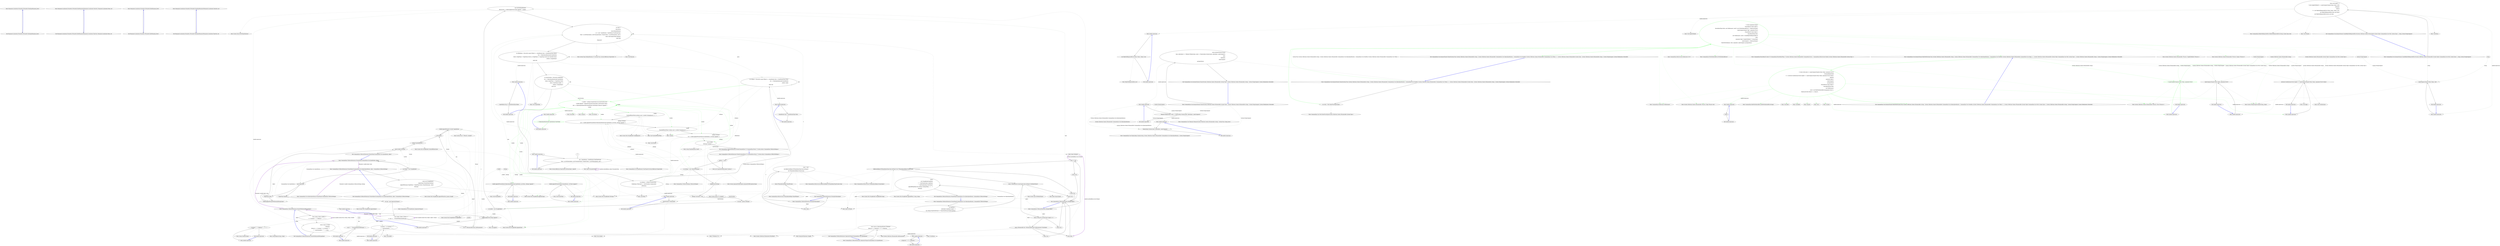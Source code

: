 digraph  {
m0_4 [cluster="Humanizer.Localisation.Formatters.IFormatter.TimeSpanHumanize_Zero()", file="ReflectionExtensions.cs", label="Entry Humanizer.Localisation.Formatters.IFormatter.TimeSpanHumanize_Zero()", span="12-12"];
m0_5 [cluster="Humanizer.Localisation.Formatters.IFormatter.TimeSpanHumanize_Zero()", file="ReflectionExtensions.cs", label="Exit Humanizer.Localisation.Formatters.IFormatter.TimeSpanHumanize_Zero()", span="12-12"];
m0_2 [cluster="Humanizer.Localisation.Formatters.IFormatter.DateHumanize(Humanizer.Localisation.TimeUnit, Humanizer.Localisation.Tense, int)", file="ReflectionExtensions.cs", label="Entry Humanizer.Localisation.Formatters.IFormatter.DateHumanize(Humanizer.Localisation.TimeUnit, Humanizer.Localisation.Tense, int)", span="10-10"];
m0_3 [cluster="Humanizer.Localisation.Formatters.IFormatter.DateHumanize(Humanizer.Localisation.TimeUnit, Humanizer.Localisation.Tense, int)", file="ReflectionExtensions.cs", label="Exit Humanizer.Localisation.Formatters.IFormatter.DateHumanize(Humanizer.Localisation.TimeUnit, Humanizer.Localisation.Tense, int)", span="10-10"];
m0_0 [cluster="Humanizer.Localisation.Formatters.IFormatter.DateHumanize_Now()", file="ReflectionExtensions.cs", label="Entry Humanizer.Localisation.Formatters.IFormatter.DateHumanize_Now()", span="9-9"];
m0_1 [cluster="Humanizer.Localisation.Formatters.IFormatter.DateHumanize_Now()", file="ReflectionExtensions.cs", label="Exit Humanizer.Localisation.Formatters.IFormatter.DateHumanize_Now()", span="9-9"];
m0_6 [cluster="Humanizer.Localisation.Formatters.IFormatter.TimeSpanHumanize(Humanizer.Localisation.TimeUnit, int)", file="ReflectionExtensions.cs", label="Entry Humanizer.Localisation.Formatters.IFormatter.TimeSpanHumanize(Humanizer.Localisation.TimeUnit, int)", span="13-13"];
m0_7 [cluster="Humanizer.Localisation.Formatters.IFormatter.TimeSpanHumanize(Humanizer.Localisation.TimeUnit, int)", file="ReflectionExtensions.cs", label="Exit Humanizer.Localisation.Formatters.IFormatter.TimeSpanHumanize(Humanizer.Localisation.TimeUnit, int)", span="13-13"];
m2_33 [cluster="System.Type.GetVerbSpecification()", file="UnParserExtensions.cs", label="Entry System.Type.GetVerbSpecification()", span="27-27"];
m2_41 [cluster="System.Text.StringBuilder.Append(char)", file="UnParserExtensions.cs", label="Entry System.Text.StringBuilder.Append(char)", span="0-0"];
m2_118 [cluster="Unk.doubQt", file="UnParserExtensions.cs", label="Entry Unk.doubQt", span=""];
m2_143 [cluster="CommandLine.Infrastructure.FSharpOptionHelper.IsSome(object)", file="UnParserExtensions.cs", label="Entry CommandLine.Infrastructure.FSharpOptionHelper.IsSome(object)", span="52-52"];
m2_120 [cluster="CommandLine.UnParserExtensions.SeperatorOrSpace(CommandLine.Core.Specification)", file="UnParserExtensions.cs", label="Entry CommandLine.UnParserExtensions.SeperatorOrSpace(CommandLine.Core.Specification)", span="165-165"];
m2_121 [cluster="CommandLine.UnParserExtensions.SeperatorOrSpace(CommandLine.Core.Specification)", file="UnParserExtensions.cs", label="return (spec as OptionSpecification).ToMaybe()\r\n                .Return(o => o.Separator != '\0' ? o.Separator : ' ', ' ');", span="167-168"];
m2_122 [cluster="CommandLine.UnParserExtensions.SeperatorOrSpace(CommandLine.Core.Specification)", file="UnParserExtensions.cs", label="Exit CommandLine.UnParserExtensions.SeperatorOrSpace(CommandLine.Core.Specification)", span="165-165"];
m2_82 [cluster="CommandLine.UnParserExtensions.FormatValue(CommandLine.Core.Specification, object)", file="UnParserExtensions.cs", label="Entry CommandLine.UnParserExtensions.FormatValue(CommandLine.Core.Specification, object)", span="133-133"];
m2_92 [cluster="CommandLine.UnParserExtensions.FormatValue(CommandLine.Core.Specification, object)", file="UnParserExtensions.cs", label="builder.Append(format(e.Current)).Append(sep)", span="147-147"];
m2_83 [cluster="CommandLine.UnParserExtensions.FormatValue(CommandLine.Core.Specification, object)", file="UnParserExtensions.cs", label="var builder = new StringBuilder()", span="135-135"];
m2_88 [cluster="CommandLine.UnParserExtensions.FormatValue(CommandLine.Core.Specification, object)", file="UnParserExtensions.cs", label="var sep = spec.SeperatorOrSpace()", span="142-142"];
m2_90 [cluster="CommandLine.UnParserExtensions.FormatValue(CommandLine.Core.Specification, object)", file="UnParserExtensions.cs", label="var e = ((IEnumerable)value).GetEnumerator()", span="145-145"];
m2_89 [cluster="CommandLine.UnParserExtensions.FormatValue(CommandLine.Core.Specification, object)", file="UnParserExtensions.cs", label="Func<object, object> format = v\r\n                        => sep == ' ' ? FormatWithQuotesIfString(v) : v", span="143-144"];
m2_91 [cluster="CommandLine.UnParserExtensions.FormatValue(CommandLine.Core.Specification, object)", file="UnParserExtensions.cs", label="e.MoveNext()", span="146-146"];
m2_94 [cluster="CommandLine.UnParserExtensions.FormatValue(CommandLine.Core.Specification, object)", file="UnParserExtensions.cs", label="return builder.ToString();", span="151-151"];
m2_84 [cluster="CommandLine.UnParserExtensions.FormatValue(CommandLine.Core.Specification, object)", file="UnParserExtensions.cs", label="spec.TargetType", span="136-136"];
m2_86 [cluster="CommandLine.UnParserExtensions.FormatValue(CommandLine.Core.Specification, object)", file="UnParserExtensions.cs", label="builder.Append(FormatWithQuotesIfString(value))", span="139-139"];
m2_93 [cluster="CommandLine.UnParserExtensions.FormatValue(CommandLine.Core.Specification, object)", file="UnParserExtensions.cs", label="builder.TrimEndIfMatch(' ')", span="148-148"];
m2_87 [cluster="CommandLine.UnParserExtensions.FormatValue(CommandLine.Core.Specification, object)", file="UnParserExtensions.cs", label="TargetType.Sequence", span="141-141"];
m2_85 [cluster="CommandLine.UnParserExtensions.FormatValue(CommandLine.Core.Specification, object)", file="UnParserExtensions.cs", label="TargetType.Scalar", span="138-138"];
m2_95 [cluster="CommandLine.UnParserExtensions.FormatValue(CommandLine.Core.Specification, object)", file="UnParserExtensions.cs", label="Exit CommandLine.UnParserExtensions.FormatValue(CommandLine.Core.Specification, object)", span="133-133"];
m2_30 [cluster="System.Action<T>.Invoke(T)", file="UnParserExtensions.cs", label="Entry System.Action<T>.Invoke(T)", span="0-0"];
m2_99 [cluster="System.Collections.IEnumerable.GetEnumerator()", file="UnParserExtensions.cs", label="Entry System.Collections.IEnumerable.GetEnumerator()", span="0-0"];
m2_40 [cluster="Unk.Any", file="UnParserExtensions.cs", label="Entry Unk.Any", span=""];
m2_36 [cluster="object.IsEmpty()", file="UnParserExtensions.cs", label="Entry object.IsEmpty()", span="203-203"];
m2_101 [cluster="System.Func<T, TResult>.Invoke(T)", file="UnParserExtensions.cs", label="Entry System.Func<T, TResult>.Invoke(T)", span="0-0"];
m2_131 [cluster="CommandLine.UnParserExtensions.FormatName(CommandLine.Core.OptionSpecification, CommandLine.UnParserSettings)", file="UnParserExtensions.cs", label="Entry CommandLine.UnParserExtensions.FormatName(CommandLine.Core.OptionSpecification, CommandLine.UnParserSettings)", span="179-179"];
m2_133 [cluster="CommandLine.UnParserExtensions.FormatName(CommandLine.Core.OptionSpecification, CommandLine.UnParserSettings)", file="UnParserExtensions.cs", label="return\r\n                new StringBuilder(longName\r\n                    ? ''--''.JoinTo(optionSpec.LongName)\r\n                    : ''-''.JoinTo(optionSpec.ShortName))\r\n                        .AppendIf(longName && settings.UseEqualToken, ''='', '' '')\r\n                    .ToString();", span="184-189"];
m2_132 [cluster="CommandLine.UnParserExtensions.FormatName(CommandLine.Core.OptionSpecification, CommandLine.UnParserSettings)", file="UnParserExtensions.cs", label="var longName =\r\n                optionSpec.LongName.Length > 0\r\n                && settings.NameStyleFormat == NameStyleFormat.PreferLongName", span="181-183"];
m2_134 [cluster="CommandLine.UnParserExtensions.FormatName(CommandLine.Core.OptionSpecification, CommandLine.UnParserSettings)", file="UnParserExtensions.cs", label="Exit CommandLine.UnParserExtensions.FormatName(CommandLine.Core.OptionSpecification, CommandLine.UnParserSettings)", span="179-179"];
m2_38 [cluster="Unk.Where", file="UnParserExtensions.cs", label="Entry Unk.Where", span=""];
m2_136 [cluster="System.Text.StringBuilder.AppendIf(bool, string, string)", file="UnParserExtensions.cs", label="Entry System.Text.StringBuilder.AppendIf(bool, string, string)", span="42-42"];
m2_47 [cluster="Unk.TrimEndIfMatchWhen", file="UnParserExtensions.cs", label="Entry Unk.TrimEndIfMatchWhen", span=""];
m2_114 [cluster="string.Replace(string, string)", file="UnParserExtensions.cs", label="Entry string.Replace(string, string)", span="0-0"];
m2_35 [cluster="System.Type.GetSpecifications<T>(System.Func<System.Reflection.PropertyInfo, T>)", file="UnParserExtensions.cs", label="Entry System.Type.GetSpecifications<T>(System.Func<System.Reflection.PropertyInfo, T>)", span="16-16"];
m2_67 [cluster="Unk.Contains", file="UnParserExtensions.cs", label="Entry Unk.Contains", span=""];
m2_109 [cluster="T.ToMaybe<T>()", file="UnParserExtensions.cs", label="Entry T.ToMaybe<T>()", span="249-249"];
m2_113 [cluster="string.Contains(string)", file="UnParserExtensions.cs", label="Entry string.Contains(string)", span="0-0"];
m2_31 [cluster="object.GetType()", file="UnParserExtensions.cs", label="Entry object.GetType()", span="0-0"];
m2_110 [cluster="lambda expression", file="UnParserExtensions.cs", label="Entry lambda expression", span="156-157"];
m2_71 [cluster="lambda expression", file="UnParserExtensions.cs", label="Entry lambda expression", span="118-118"];
m2_75 [cluster="lambda expression", file="UnParserExtensions.cs", label="builder.Append(FormatOption((OptionSpecification)opt.Specification, opt.Value, settings)).Append(' ')", span="123-123"];
m2_79 [cluster="lambda expression", file="UnParserExtensions.cs", label="builder.Append(FormatValue(val.Specification, val.Value)).Append(' ')", span="127-127"];
m2_72 [cluster="lambda expression", color=green, community=0, file="UnParserExtensions.cs", label="1: ((OptionSpecification)info.Specification).ShortName", span="118-118"];
m2_73 [cluster="lambda expression", file="UnParserExtensions.cs", label="Exit lambda expression", span="118-118"];
m2_52 [cluster="lambda expression", file="UnParserExtensions.cs", label="builder.Append(verb.Name).Append(' ')", span="83-83"];
m2_68 [cluster="lambda expression", file="UnParserExtensions.cs", label="Entry lambda expression", span="111-111"];
m2_65 [cluster="lambda expression", file="UnParserExtensions.cs", label="!shortSwitches.Contains(info)", span="108-108"];
m2_74 [cluster="lambda expression", file="UnParserExtensions.cs", label="Entry lambda expression", span="123-123"];
m2_76 [cluster="lambda expression", file="UnParserExtensions.cs", label="Exit lambda expression", span="123-123"];
m2_78 [cluster="lambda expression", file="UnParserExtensions.cs", label="Entry lambda expression", span="127-127"];
m2_80 [cluster="lambda expression", file="UnParserExtensions.cs", label="Exit lambda expression", span="127-127"];
m2_64 [cluster="lambda expression", file="UnParserExtensions.cs", label="Entry lambda expression", span="108-108"];
m2_51 [cluster="lambda expression", file="UnParserExtensions.cs", label="Entry lambda expression", span="83-83"];
m2_53 [cluster="lambda expression", file="UnParserExtensions.cs", label="Exit lambda expression", span="83-83"];
m2_55 [cluster="lambda expression", file="UnParserExtensions.cs", label="Entry lambda expression", span="88-89"];
m2_70 [cluster="lambda expression", file="UnParserExtensions.cs", label="Exit lambda expression", span="111-111"];
m2_69 [cluster="lambda expression", file="UnParserExtensions.cs", label="i.Specification.Tag == SpecificationType.Value", span="111-111"];
m2_61 [cluster="lambda expression", file="UnParserExtensions.cs", label="Entry lambda expression", span="94-94"];
m2_66 [cluster="lambda expression", file="UnParserExtensions.cs", label="Exit lambda expression", span="108-108"];
m2_56 [cluster="lambda expression", file="UnParserExtensions.cs", label="new { Specification = Specification.FromProperty(pi),\r\n                            Value = pi.GetValue(options, null).NormalizeValue(), PropertyValue = pi.GetValue(options, null) }", span="88-89"];
m2_57 [cluster="lambda expression", file="UnParserExtensions.cs", label="Exit lambda expression", span="88-89"];
m2_63 [cluster="lambda expression", file="UnParserExtensions.cs", label="Exit lambda expression", span="94-94"];
m2_62 [cluster="lambda expression", file="UnParserExtensions.cs", label="i.Specification.Tag == SpecificationType.Option", span="94-94"];
m2_116 [cluster="lambda expression", file="UnParserExtensions.cs", label="v.Contains(' ') || v.Contains(''\'''')\r\n                    ? ''\''''.JoinTo(doubQt(v), ''\'''') : v", span="161-162"];
m2_104 [cluster="lambda expression", file="UnParserExtensions.cs", label="sep == ' ' ? FormatWithQuotesIfString(v) : v", span="144-144"];
m2_115 [cluster="lambda expression", file="UnParserExtensions.cs", label="Entry lambda expression", span="161-162"];
m2_123 [cluster="lambda expression", file="UnParserExtensions.cs", label="Entry lambda expression", span="168-168"];
m2_117 [cluster="lambda expression", file="UnParserExtensions.cs", label="Exit lambda expression", span="161-162"];
m2_103 [cluster="lambda expression", file="UnParserExtensions.cs", label="Entry lambda expression", span="143-144"];
m2_105 [cluster="lambda expression", file="UnParserExtensions.cs", label="Exit lambda expression", span="143-144"];
m2_111 [cluster="lambda expression", file="UnParserExtensions.cs", label="v.Contains(''\'''') ? v.Replace(''\'''', ''\\\'''') : v", span="157-157"];
m2_125 [cluster="lambda expression", file="UnParserExtensions.cs", label="Exit lambda expression", span="168-168"];
m2_124 [cluster="lambda expression", file="UnParserExtensions.cs", label="o.Separator != '\0' ? o.Separator : ' '", span="168-168"];
m2_112 [cluster="lambda expression", file="UnParserExtensions.cs", label="Exit lambda expression", span="156-157"];
m2_130 [cluster="System.Text.StringBuilder.AppendWhen(bool, params string[])", file="UnParserExtensions.cs", label="Entry System.Text.StringBuilder.AppendWhen(bool, params string[])", span="9-9"];
m2_50 [cluster="string.TrimEnd(params char[])", file="UnParserExtensions.cs", label="Entry string.TrimEnd(params char[])", span="0-0"];
m2_102 [cluster="System.Text.StringBuilder.TrimEndIfMatch(char)", file="UnParserExtensions.cs", label="Entry System.Text.StringBuilder.TrimEndIfMatch(char)", span="87-87"];
m2_142 [cluster="CommandLine.Infrastructure.ReflectionHelper.IsFSharpOptionType(System.Type)", file="UnParserExtensions.cs", label="Entry CommandLine.Infrastructure.ReflectionHelper.IsFSharpOptionType(System.Type)", span="35-35"];
m2_46 [cluster="System.Text.StringBuilder.TrailingSpaces()", file="UnParserExtensions.cs", label="Entry System.Text.StringBuilder.TrailingSpaces()", span="100-100"];
m2_54 [cluster="Unk.Append", file="UnParserExtensions.cs", label="Entry Unk.Append", span=""];
m2_42 [cluster="Unk.Select", file="UnParserExtensions.cs", label="Entry Unk.Select", span=""];
m2_158 [cluster="System.Type.GetDefaultValue()", file="UnParserExtensions.cs", label="Entry System.Type.GetDefaultValue()", span="119-119"];
m2_81 [cluster="Unk.FormatValue", file="UnParserExtensions.cs", label="Entry Unk.FormatValue", span=""];
m2_77 [cluster="Unk.FormatOption", file="UnParserExtensions.cs", label="Entry Unk.FormatOption", span=""];
m2_37 [cluster="Unk.Memorize", file="UnParserExtensions.cs", label="Entry Unk.Memorize", span=""];
m2_39 [cluster="Unk.UniqueName", file="UnParserExtensions.cs", label="Entry Unk.UniqueName", span=""];
m2_144 [cluster="CommandLine.Infrastructure.FSharpOptionHelper.ValueOf(object)", file="UnParserExtensions.cs", label="Entry CommandLine.Infrastructure.FSharpOptionHelper.ValueOf(object)", span="39-39"];
m2_119 [cluster="string.JoinTo(params string[])", file="UnParserExtensions.cs", label="Entry string.JoinTo(params string[])", span="45-45"];
m2_60 [cluster="object.NormalizeValue()", file="UnParserExtensions.cs", label="Entry object.NormalizeValue()", span="192-192"];
m2_34 [cluster="Unk.Return", file="UnParserExtensions.cs", label="Entry Unk.Return", span=""];
m2_58 [cluster="CommandLine.Core.Specification.FromProperty(System.Reflection.PropertyInfo)", file="UnParserExtensions.cs", label="Entry CommandLine.Core.Specification.FromProperty(System.Reflection.PropertyInfo)", span="105-105"];
m2_49 [cluster="System.Text.StringBuilder.ToString()", file="UnParserExtensions.cs", label="Entry System.Text.StringBuilder.ToString()", span="0-0"];
m2_129 [cluster="CommandLine.Core.OptionSpecification.FormatName(CommandLine.UnParserSettings)", file="UnParserExtensions.cs", label="Entry CommandLine.Core.OptionSpecification.FormatName(CommandLine.UnParserSettings)", span="179-179"];
m2_45 [cluster="System.Text.StringBuilder.Append(string)", file="UnParserExtensions.cs", label="Entry System.Text.StringBuilder.Append(string)", span="0-0"];
m2_98 [cluster="CommandLine.Core.Specification.SeperatorOrSpace()", file="UnParserExtensions.cs", label="Entry CommandLine.Core.Specification.SeperatorOrSpace()", span="165-165"];
m2_96 [cluster="CommandLine.UnParserExtensions.FormatWithQuotesIfString(object)", file="UnParserExtensions.cs", label="Entry CommandLine.UnParserExtensions.FormatWithQuotesIfString(object)", span="154-154"];
m2_107 [cluster="CommandLine.UnParserExtensions.FormatWithQuotesIfString(object)", file="UnParserExtensions.cs", label="return (value as string)\r\n                .ToMaybe()\r\n                .Return(v => v.Contains(' ') || v.Contains(''\'''')\r\n                    ? ''\''''.JoinTo(doubQt(v), ''\'''') : v, value);", span="159-162"];
m2_106 [cluster="CommandLine.UnParserExtensions.FormatWithQuotesIfString(object)", file="UnParserExtensions.cs", label="Func<string, string> doubQt = v\r\n                => v.Contains(''\'''') ? v.Replace(''\'''', ''\\\'''') : v", span="156-157"];
m2_108 [cluster="CommandLine.UnParserExtensions.FormatWithQuotesIfString(object)", file="UnParserExtensions.cs", label="Exit CommandLine.UnParserExtensions.FormatWithQuotesIfString(object)", span="154-154"];
m2_48 [cluster="Unk.ForEach", file="UnParserExtensions.cs", label="Entry Unk.ForEach", span=""];
m2_97 [cluster="System.Text.StringBuilder.Append(object)", file="UnParserExtensions.cs", label="Entry System.Text.StringBuilder.Append(object)", span="0-0"];
m2_44 [cluster="Unk.Join", file="UnParserExtensions.cs", label="Entry Unk.Join", span=""];
m2_135 [cluster="System.Text.StringBuilder.StringBuilder(string)", file="UnParserExtensions.cs", label="Entry System.Text.StringBuilder.StringBuilder(string)", span="0-0"];
m2_32 [cluster="System.Text.StringBuilder.StringBuilder()", file="UnParserExtensions.cs", label="Entry System.Text.StringBuilder.StringBuilder()", span="0-0"];
m2_29 [cluster="CommandLine.UnParserSettings.UnParserSettings()", file="UnParserExtensions.cs", label="Entry CommandLine.UnParserSettings.UnParserSettings()", span="18-18"];
m2_159 [cluster="object.Equals(object)", file="UnParserExtensions.cs", label="Entry object.Equals(object)", span="0-0"];
m2_100 [cluster="System.Collections.IEnumerator.MoveNext()", file="UnParserExtensions.cs", label="Entry System.Collections.IEnumerator.MoveNext()", span="0-0"];
m2_7 [cluster="CommandLine.UnParserExtensions.FormatCommandLine<T>(CommandLine.Parser, T, System.Action<CommandLine.UnParserSettings>)", file="UnParserExtensions.cs", label="Entry CommandLine.UnParserExtensions.FormatCommandLine<T>(CommandLine.Parser, T, System.Action<CommandLine.UnParserSettings>)", span="71-71"];
m2_21 [cluster="CommandLine.UnParserExtensions.FormatCommandLine<T>(CommandLine.Parser, T, System.Action<CommandLine.UnParserSettings>)", color=green, community=0, file="UnParserExtensions.cs", label="0: builder = settings.GroupSwitches && shortSwitches.Any()\r\n                ? builder.Append('-').Append(string.Join(string.Empty, shortSwitches.Select(\r\n                    info => ((OptionSpecification)info.Specification).ShortName).ToArray())).Append(' ')\r\n                : builder", span="116-119"];
m2_10 [cluster="CommandLine.UnParserExtensions.FormatCommandLine<T>(CommandLine.Parser, T, System.Action<CommandLine.UnParserSettings>)", file="UnParserExtensions.cs", label="var settings = new UnParserSettings()", span="75-75"];
m2_14 [cluster="CommandLine.UnParserExtensions.FormatCommandLine<T>(CommandLine.Parser, T, System.Action<CommandLine.UnParserSettings>)", file="UnParserExtensions.cs", label="var builder = new StringBuilder()", span="80-80"];
m2_20 [cluster="CommandLine.UnParserExtensions.FormatCommandLine<T>(CommandLine.Parser, T, System.Action<CommandLine.UnParserSettings>)", file="UnParserExtensions.cs", label="var valSpecs = from info in specs.Where(i => i.Specification.Tag == SpecificationType.Value)\r\n                let v = (ValueSpecification)info.Specification\r\n                orderby v.Index\r\n                select info", span="111-114"];
m2_18 [cluster="CommandLine.UnParserExtensions.FormatCommandLine<T>(CommandLine.Parser, T, System.Action<CommandLine.UnParserSettings>)", file="UnParserExtensions.cs", label="var shortSwitches = from info in allOptSpecs\r\n                let o = (OptionSpecification)info.Specification\r\n                where o.TargetType == TargetType.Switch\r\n                where o.ShortName.Length > 0\r\n                orderby o.UniqueName()\r\n                select info", span="100-105"];
m2_22 [cluster="CommandLine.UnParserExtensions.FormatCommandLine<T>(CommandLine.Parser, T, System.Action<CommandLine.UnParserSettings>)", file="UnParserExtensions.cs", label="builder\r\n                .TrimEndIfMatchWhen(!optSpecs.Any() || builder.TrailingSpaces() > 1, ' ')", span="120-121"];
m2_23 [cluster="CommandLine.UnParserExtensions.FormatCommandLine<T>(CommandLine.Parser, T, System.Action<CommandLine.UnParserSettings>)", file="UnParserExtensions.cs", label="optSpecs.ForEach(\r\n                opt => builder.Append(FormatOption((OptionSpecification)opt.Specification, opt.Value, settings)).Append(' '))", span="122-123"];
m2_24 [cluster="CommandLine.UnParserExtensions.FormatCommandLine<T>(CommandLine.Parser, T, System.Action<CommandLine.UnParserSettings>)", file="UnParserExtensions.cs", label="builder\r\n                .TrimEndIfMatchWhen(!valSpecs.Any() || builder.TrailingSpaces() > 1, ' ')", span="124-125"];
m2_25 [cluster="CommandLine.UnParserExtensions.FormatCommandLine<T>(CommandLine.Parser, T, System.Action<CommandLine.UnParserSettings>)", file="UnParserExtensions.cs", label="valSpecs.ForEach(\r\n                val => builder.Append(FormatValue(val.Specification, val.Value)).Append(' '))", span="126-127"];
m2_26 [cluster="CommandLine.UnParserExtensions.FormatCommandLine<T>(CommandLine.Parser, T, System.Action<CommandLine.UnParserSettings>)", file="UnParserExtensions.cs", label="return builder\r\n                .ToString().TrimEnd(' ');", span="129-130"];
m2_8 [cluster="CommandLine.UnParserExtensions.FormatCommandLine<T>(CommandLine.Parser, T, System.Action<CommandLine.UnParserSettings>)", file="UnParserExtensions.cs", label="options == null", span="73-73"];
m2_11 [cluster="CommandLine.UnParserExtensions.FormatCommandLine<T>(CommandLine.Parser, T, System.Action<CommandLine.UnParserSettings>)", file="UnParserExtensions.cs", label="configuration(settings)", span="76-76"];
m2_12 [cluster="CommandLine.UnParserExtensions.FormatCommandLine<T>(CommandLine.Parser, T, System.Action<CommandLine.UnParserSettings>)", file="UnParserExtensions.cs", label="settings.Consumed = true", span="77-77"];
m2_19 [cluster="CommandLine.UnParserExtensions.FormatCommandLine<T>(CommandLine.Parser, T, System.Action<CommandLine.UnParserSettings>)", file="UnParserExtensions.cs", label="var optSpecs = settings.GroupSwitches\r\n                ? allOptSpecs.Where(info => !shortSwitches.Contains(info))\r\n                : allOptSpecs", span="107-109"];
m2_13 [cluster="CommandLine.UnParserExtensions.FormatCommandLine<T>(CommandLine.Parser, T, System.Action<CommandLine.UnParserSettings>)", file="UnParserExtensions.cs", label="var type = options.GetType()", span="79-79"];
m2_15 [cluster="CommandLine.UnParserExtensions.FormatCommandLine<T>(CommandLine.Parser, T, System.Action<CommandLine.UnParserSettings>)", file="UnParserExtensions.cs", label="type.GetVerbSpecification()\r\n                .Return(verb => builder.Append(verb.Name).Append(' '), builder)", span="82-83"];
m2_16 [cluster="CommandLine.UnParserExtensions.FormatCommandLine<T>(CommandLine.Parser, T, System.Action<CommandLine.UnParserSettings>)", file="UnParserExtensions.cs", label="var specs =\r\n                (from info in\r\n                    type.GetSpecifications(\r\n                        pi => new { Specification = Specification.FromProperty(pi),\r\n                            Value = pi.GetValue(options, null).NormalizeValue(), PropertyValue = pi.GetValue(options, null) })\r\n                where !info.PropertyValue.IsEmpty()\r\n                select info)\r\n                    .Memorize()", span="85-92"];
m2_17 [cluster="CommandLine.UnParserExtensions.FormatCommandLine<T>(CommandLine.Parser, T, System.Action<CommandLine.UnParserSettings>)", file="UnParserExtensions.cs", label="var allOptSpecs = from info in specs.Where(i => i.Specification.Tag == SpecificationType.Option)\r\n                let o = (OptionSpecification)info.Specification\r\n                where o.TargetType != TargetType.Switch || (o.TargetType == TargetType.Switch && ((bool)info.Value))\r\n                orderby o.UniqueName()\r\n                select info", span="94-98"];
m2_9 [cluster="CommandLine.UnParserExtensions.FormatCommandLine<T>(CommandLine.Parser, T, System.Action<CommandLine.UnParserSettings>)", file="UnParserExtensions.cs", label="throw new ArgumentNullException(''options'');", span="73-73"];
m2_27 [cluster="CommandLine.UnParserExtensions.FormatCommandLine<T>(CommandLine.Parser, T, System.Action<CommandLine.UnParserSettings>)", file="UnParserExtensions.cs", label="Exit CommandLine.UnParserExtensions.FormatCommandLine<T>(CommandLine.Parser, T, System.Action<CommandLine.UnParserSettings>)", span="71-71"];
m2_43 [cluster="Unk.ToArray", file="UnParserExtensions.cs", label="Entry Unk.ToArray", span=""];
m2_126 [cluster="CommandLine.UnParserExtensions.FormatOption(CommandLine.Core.OptionSpecification, object, CommandLine.UnParserSettings)", file="UnParserExtensions.cs", label="Entry CommandLine.UnParserExtensions.FormatOption(CommandLine.Core.OptionSpecification, object, CommandLine.UnParserSettings)", span="171-171"];
m2_127 [cluster="CommandLine.UnParserExtensions.FormatOption(CommandLine.Core.OptionSpecification, object, CommandLine.UnParserSettings)", file="UnParserExtensions.cs", label="return new StringBuilder()\r\n                    .Append(spec.FormatName(settings))\r\n                    .AppendWhen(spec.TargetType != TargetType.Switch, FormatValue(spec, value))\r\n                .ToString();", span="173-176"];
m2_128 [cluster="CommandLine.UnParserExtensions.FormatOption(CommandLine.Core.OptionSpecification, object, CommandLine.UnParserSettings)", file="UnParserExtensions.cs", label="Exit CommandLine.UnParserExtensions.FormatOption(CommandLine.Core.OptionSpecification, object, CommandLine.UnParserSettings)", span="171-171"];
m2_145 [cluster="CommandLine.UnParserExtensions.IsEmpty(object)", file="UnParserExtensions.cs", label="Entry CommandLine.UnParserExtensions.IsEmpty(object)", span="203-203"];
m2_148 [cluster="CommandLine.UnParserExtensions.IsEmpty(object)", file="UnParserExtensions.cs", label="ReflectionHelper.IsFSharpOptionType(value.GetType()) && !FSharpOptionHelper.IsSome(value)", span="206-206"];
m2_150 [cluster="CommandLine.UnParserExtensions.IsEmpty(object)", file="UnParserExtensions.cs", label="value is ValueType && value.Equals(value.GetType().GetDefaultValue())", span="207-207"];
m2_146 [cluster="CommandLine.UnParserExtensions.IsEmpty(object)", file="UnParserExtensions.cs", label="value == null", span="205-205"];
m2_156 [cluster="CommandLine.UnParserExtensions.IsEmpty(object)", file="UnParserExtensions.cs", label="return false;", span="210-210"];
m2_149 [cluster="CommandLine.UnParserExtensions.IsEmpty(object)", file="UnParserExtensions.cs", label="return true;", span="206-206"];
m2_151 [cluster="CommandLine.UnParserExtensions.IsEmpty(object)", file="UnParserExtensions.cs", label="return true;", span="207-207"];
m2_152 [cluster="CommandLine.UnParserExtensions.IsEmpty(object)", file="UnParserExtensions.cs", label="value is string && ((string)value).Length == 0", span="208-208"];
m2_147 [cluster="CommandLine.UnParserExtensions.IsEmpty(object)", file="UnParserExtensions.cs", label="return true;", span="205-205"];
m2_154 [cluster="CommandLine.UnParserExtensions.IsEmpty(object)", file="UnParserExtensions.cs", label="value is IEnumerable && !((IEnumerable)value).GetEnumerator().MoveNext()", span="209-209"];
m2_153 [cluster="CommandLine.UnParserExtensions.IsEmpty(object)", file="UnParserExtensions.cs", label="return true;", span="208-208"];
m2_155 [cluster="CommandLine.UnParserExtensions.IsEmpty(object)", file="UnParserExtensions.cs", label="return true;", span="209-209"];
m2_157 [cluster="CommandLine.UnParserExtensions.IsEmpty(object)", file="UnParserExtensions.cs", label="Exit CommandLine.UnParserExtensions.IsEmpty(object)", span="203-203"];
m2_28 [cluster="System.ArgumentNullException.ArgumentNullException(string)", file="UnParserExtensions.cs", label="Entry System.ArgumentNullException.ArgumentNullException(string)", span="0-0"];
m2_59 [cluster="System.Reflection.PropertyInfo.GetValue(object, object[])", file="UnParserExtensions.cs", label="Entry System.Reflection.PropertyInfo.GetValue(object, object[])", span="0-0"];
m2_137 [cluster="CommandLine.UnParserExtensions.NormalizeValue(object)", file="UnParserExtensions.cs", label="Entry CommandLine.UnParserExtensions.NormalizeValue(object)", span="192-192"];
m2_138 [cluster="CommandLine.UnParserExtensions.NormalizeValue(object)", file="UnParserExtensions.cs", label="value != null\r\n                && ReflectionHelper.IsFSharpOptionType(value.GetType())\r\n                && FSharpOptionHelper.IsSome(value)", span="194-196"];
m2_139 [cluster="CommandLine.UnParserExtensions.NormalizeValue(object)", file="UnParserExtensions.cs", label="return FSharpOptionHelper.ValueOf(value);", span="198-198"];
m2_140 [cluster="CommandLine.UnParserExtensions.NormalizeValue(object)", file="UnParserExtensions.cs", label="return value;", span="200-200"];
m2_141 [cluster="CommandLine.UnParserExtensions.NormalizeValue(object)", file="UnParserExtensions.cs", label="Exit CommandLine.UnParserExtensions.NormalizeValue(object)", span="192-192"];
m2_160 [file="UnParserExtensions.cs", label=builder, span=""];
m2_163 [file="UnParserExtensions.cs", label=settings, span=""];
m2_162 [file="UnParserExtensions.cs", label=shortSwitches, span=""];
m2_161 [file="UnParserExtensions.cs", label=T, span=""];
m2_165 [file="UnParserExtensions.cs", label=doubQt, span=""];
m2_164 [file="UnParserExtensions.cs", label=sep, span=""];
m3_51 [cluster="Unk.SingleOrDefault", file="UnParserExtensionsTests.cs", label="Entry Unk.SingleOrDefault", span=""];
m3_33 [cluster="Unk.Just", file="UnParserExtensionsTests.cs", label="Entry Unk.Just", span=""];
m3_16 [cluster="System.Collections.Generic.IEnumerable<TSource>.Empty<TSource>()", file="UnParserExtensionsTests.cs", label="Entry System.Collections.Generic.IEnumerable<TSource>.Empty<TSource>()", span="87-87"];
m3_34 [cluster="Unk.>", file="UnParserExtensionsTests.cs", label="Entry Unk.>", span=""];
m3_29 [cluster="Unk.Any", file="UnParserExtensionsTests.cs", label="Entry Unk.Any", span=""];
m3_25 [cluster="CommandLine.Core.InstanceChooser.CreateHelpVerbRequestedError(System.Collections.Generic.IEnumerable<System.Tuple<CommandLine.Core.Verb, System.Type>>, string, System.StringComparer)", file="UnParserExtensionsTests.cs", label="Entry CommandLine.Core.InstanceChooser.CreateHelpVerbRequestedError(System.Collections.Generic.IEnumerable<System.Tuple<CommandLine.Core.Verb, System.Type>>, string, System.StringComparer)", span="69-69"];
m3_49 [cluster="CommandLine.Core.InstanceChooser.CreateHelpVerbRequestedError(System.Collections.Generic.IEnumerable<System.Tuple<CommandLine.Core.Verb, System.Type>>, string, System.StringComparer)", file="UnParserExtensionsTests.cs", label="return verb.Length > 0\r\n                      ? verbs.SingleOrDefault(v => nameComparer.Equals(v.Item1.Name, verb))\r\n                             .ToMaybe()\r\n                             .Return(\r\n                                 v => new HelpVerbRequestedError(v.Item1.Name, v.Item2, true),\r\n                                 new HelpVerbRequestedError(null, null, false))\r\n                      : new HelpVerbRequestedError(null, null, false);", span="74-80"];
m3_50 [cluster="CommandLine.Core.InstanceChooser.CreateHelpVerbRequestedError(System.Collections.Generic.IEnumerable<System.Tuple<CommandLine.Core.Verb, System.Type>>, string, System.StringComparer)", file="UnParserExtensionsTests.cs", label="Exit CommandLine.Core.InstanceChooser.CreateHelpVerbRequestedError(System.Collections.Generic.IEnumerable<System.Tuple<CommandLine.Core.Verb, System.Type>>, string, System.StringComparer)", span="69-69"];
m3_31 [cluster="CommandLine.BadVerbSelectedError.BadVerbSelectedError(string)", file="UnParserExtensionsTests.cs", label="Entry CommandLine.BadVerbSelectedError.BadVerbSelectedError(string)", span="327-327"];
m3_53 [cluster="CommandLine.HelpVerbRequestedError.HelpVerbRequestedError(string, System.Type, bool)", file="UnParserExtensionsTests.cs", label="Entry CommandLine.HelpVerbRequestedError.HelpVerbRequestedError(string, System.Type, bool)", span="353-353"];
m3_3 [cluster="CommandLine.Core.InstanceChooser.Choose(System.Func<System.Collections.Generic.IEnumerable<string>, System.Collections.Generic.IEnumerable<CommandLine.Core.OptionSpecification>, CommandLine.Core.StatePair<System.Collections.Generic.IEnumerable<CommandLine.Core.Token>>>, System.Collections.Generic.IEnumerable<System.Type>, System.Collections.Generic.IEnumerable<string>, System.StringComparer, System.Globalization.CultureInfo)", file="UnParserExtensionsTests.cs", label="Entry CommandLine.Core.InstanceChooser.Choose(System.Func<System.Collections.Generic.IEnumerable<string>, System.Collections.Generic.IEnumerable<CommandLine.Core.OptionSpecification>, CommandLine.Core.StatePair<System.Collections.Generic.IEnumerable<CommandLine.Core.Token>>>, System.Collections.Generic.IEnumerable<System.Type>, System.Collections.Generic.IEnumerable<string>, System.StringComparer, System.Globalization.CultureInfo)", span="26-26"];
m3_13 [cluster="CommandLine.Core.InstanceChooser.Choose(System.Func<System.Collections.Generic.IEnumerable<string>, System.Collections.Generic.IEnumerable<CommandLine.Core.OptionSpecification>, CommandLine.Core.StatePair<System.Collections.Generic.IEnumerable<CommandLine.Core.Token>>>, System.Collections.Generic.IEnumerable<System.Type>, System.Collections.Generic.IEnumerable<string>, System.StringComparer, System.Globalization.CultureInfo)", color=green, community=0, file="UnParserExtensionsTests.cs", label="0: return arguments.Empty()\r\n                ? ParserResult.Create<object>(\r\n                    ParserResultType.Verbs, new NullInstance(), new[] { new NoVerbSelectedError() }, Maybe.Just(types))\r\n                : nameComparer.Equals(''help'', arguments.First())\r\n                   ? ParserResult.Create<object>(\r\n                        ParserResultType.Verbs,\r\n                        new NullInstance(), new[] { CreateHelpVerbRequestedError(\r\n                            verbs,\r\n                            arguments.Skip(1).SingleOrDefault() ?? string.Empty,\r\n                            nameComparer) }, Maybe.Just(types))\r\n                   : MatchVerb(tokenizer, verbs, arguments, nameComparer, parsingCulture);", span="35-45"];
m3_12 [cluster="CommandLine.Core.InstanceChooser.Choose(System.Func<System.Collections.Generic.IEnumerable<string>, System.Collections.Generic.IEnumerable<CommandLine.Core.OptionSpecification>, CommandLine.Core.StatePair<System.Collections.Generic.IEnumerable<CommandLine.Core.Token>>>, System.Collections.Generic.IEnumerable<System.Type>, System.Collections.Generic.IEnumerable<string>, System.StringComparer, System.Globalization.CultureInfo)", file="UnParserExtensionsTests.cs", label="var verbs = Verb.SelectFromTypes(types)", span="33-33"];
m3_14 [cluster="CommandLine.Core.InstanceChooser.Choose(System.Func<System.Collections.Generic.IEnumerable<string>, System.Collections.Generic.IEnumerable<CommandLine.Core.OptionSpecification>, CommandLine.Core.StatePair<System.Collections.Generic.IEnumerable<CommandLine.Core.Token>>>, System.Collections.Generic.IEnumerable<System.Type>, System.Collections.Generic.IEnumerable<string>, System.StringComparer, System.Globalization.CultureInfo)", file="UnParserExtensionsTests.cs", label="Exit CommandLine.Core.InstanceChooser.Choose(System.Func<System.Collections.Generic.IEnumerable<string>, System.Collections.Generic.IEnumerable<CommandLine.Core.OptionSpecification>, CommandLine.Core.StatePair<System.Collections.Generic.IEnumerable<CommandLine.Core.Token>>>, System.Collections.Generic.IEnumerable<System.Type>, System.Collections.Generic.IEnumerable<string>, System.StringComparer, System.Globalization.CultureInfo)", span="26-26"];
m3_11 [cluster="CommandLine.Core.NameLookup.Contains(string, System.Collections.Generic.IEnumerable<CommandLine.Core.OptionSpecification>, System.StringComparer)", file="UnParserExtensionsTests.cs", label="Entry CommandLine.Core.NameLookup.Contains(string, System.Collections.Generic.IEnumerable<CommandLine.Core.OptionSpecification>, System.StringComparer)", span="12-12"];
m3_22 [cluster="System.StringComparer.Equals(string, string)", file="UnParserExtensionsTests.cs", label="Entry System.StringComparer.Equals(string, string)", span="0-0"];
m3_52 [cluster="Unk.ToMaybe", file="UnParserExtensionsTests.cs", label="Entry Unk.ToMaybe", span=""];
m3_41 [cluster="Unk.Single", file="UnParserExtensionsTests.cs", label="Entry Unk.Single", span=""];
m3_8 [cluster="lambda expression", file="UnParserExtensionsTests.cs", label="Entry lambda expression", span="19-19"];
m3_35 [cluster="lambda expression", file="UnParserExtensionsTests.cs", label="Entry lambda expression", span="55-55"];
m3_38 [cluster="lambda expression", file="UnParserExtensionsTests.cs", label="Entry lambda expression", span="57-57"];
m3_46 [cluster="lambda expression", file="UnParserExtensionsTests.cs", label="Entry lambda expression", span="66-66"];
m3_36 [cluster="lambda expression", color=green, community=0, file="UnParserExtensionsTests.cs", label="0: nameComparer.Equals(a.Item1.Name, arguments.First())", span="55-55"];
m3_37 [cluster="lambda expression", file="UnParserExtensionsTests.cs", label="Exit lambda expression", span="55-55"];
m3_44 [cluster="lambda expression", file="UnParserExtensionsTests.cs", label="nameComparer.Equals(v.Item1.Name, arguments.First())", span="57-57"];
m3_56 [cluster="lambda expression", file="UnParserExtensionsTests.cs", label="nameComparer.Equals(v.Item1.Name, verb)", span="75-75"];
m3_39 [cluster="lambda expression", file="UnParserExtensionsTests.cs", label="Activator.CreateInstance(verbs.Single(v => nameComparer.Equals(v.Item1.Name, arguments.First())).Item2)", span="57-57"];
m3_40 [cluster="lambda expression", file="UnParserExtensionsTests.cs", label="Exit lambda expression", span="57-57"];
m3_48 [cluster="lambda expression", file="UnParserExtensionsTests.cs", label="Exit lambda expression", span="66-66"];
m3_47 [cluster="lambda expression", file="UnParserExtensionsTests.cs", label="v.Item2", span="66-66"];
m3_4 [cluster="lambda expression", file="UnParserExtensionsTests.cs", label="Entry lambda expression", span="19-19"];
m3_43 [cluster="lambda expression", file="UnParserExtensionsTests.cs", label="Entry lambda expression", span="57-57"];
m3_45 [cluster="lambda expression", file="UnParserExtensionsTests.cs", label="Exit lambda expression", span="57-57"];
m3_55 [cluster="lambda expression", file="UnParserExtensionsTests.cs", label="Entry lambda expression", span="75-75"];
m3_57 [cluster="lambda expression", file="UnParserExtensionsTests.cs", label="Exit lambda expression", span="75-75"];
m3_58 [cluster="lambda expression", file="UnParserExtensionsTests.cs", label="Entry lambda expression", span="78-78"];
m3_5 [cluster="lambda expression", file="UnParserExtensionsTests.cs", label="Tokenizer.Tokenize(args, name => NameLookup.Contains(name, optionSpecs, nameComparer))", span="19-19"];
m3_9 [cluster="lambda expression", file="UnParserExtensionsTests.cs", label="NameLookup.Contains(name, optionSpecs, nameComparer)", span="19-19"];
m3_6 [cluster="lambda expression", file="UnParserExtensionsTests.cs", label="Exit lambda expression", span="19-19"];
m3_60 [cluster="lambda expression", file="UnParserExtensionsTests.cs", label="Exit lambda expression", span="78-78"];
m3_59 [cluster="lambda expression", file="UnParserExtensionsTests.cs", label="new HelpVerbRequestedError(v.Item1.Name, v.Item2, true)", span="78-78"];
m3_10 [cluster="lambda expression", file="UnParserExtensionsTests.cs", label="Exit lambda expression", span="19-19"];
m3_21 [cluster="System.Collections.Generic.IEnumerable<TSource>.First<TSource>()", file="UnParserExtensionsTests.cs", label="Entry System.Collections.Generic.IEnumerable<TSource>.First<TSource>()", span="0-0"];
m3_23 [cluster="System.Collections.Generic.IEnumerable<TSource>.Skip<TSource>(int)", file="UnParserExtensionsTests.cs", label="Entry System.Collections.Generic.IEnumerable<TSource>.Skip<TSource>(int)", span="0-0"];
m3_19 [cluster="CommandLine.Infrastructure.Maybe.Just<T>(T)", file="UnParserExtensionsTests.cs", label="Entry CommandLine.Infrastructure.Maybe.Just<T>(T)", span="71-71"];
m3_32 [cluster="Unk.Select", file="UnParserExtensionsTests.cs", label="Entry Unk.Select", span=""];
m3_18 [cluster="CommandLine.NoVerbSelectedError.NoVerbSelectedError()", file="UnParserExtensionsTests.cs", label="Entry CommandLine.NoVerbSelectedError.NoVerbSelectedError()", span="391-391"];
m3_0 [cluster="CommandLine.Core.InstanceChooser.Choose(System.Collections.Generic.IEnumerable<System.Type>, System.Collections.Generic.IEnumerable<string>, System.StringComparer, System.Globalization.CultureInfo)", file="UnParserExtensionsTests.cs", label="Entry CommandLine.Core.InstanceChooser.Choose(System.Collections.Generic.IEnumerable<System.Type>, System.Collections.Generic.IEnumerable<string>, System.StringComparer, System.Globalization.CultureInfo)", span="12-12"];
m3_1 [cluster="CommandLine.Core.InstanceChooser.Choose(System.Collections.Generic.IEnumerable<System.Type>, System.Collections.Generic.IEnumerable<string>, System.StringComparer, System.Globalization.CultureInfo)", file="UnParserExtensionsTests.cs", label="return InstanceChooser.Choose(\r\n                (args, optionSpecs) => Tokenizer.Tokenize(args, name => NameLookup.Contains(name, optionSpecs, nameComparer)),\r\n                types,\r\n                arguments,\r\n                nameComparer,\r\n                parsingCulture);", span="18-23"];
m3_2 [cluster="CommandLine.Core.InstanceChooser.Choose(System.Collections.Generic.IEnumerable<System.Type>, System.Collections.Generic.IEnumerable<string>, System.StringComparer, System.Globalization.CultureInfo)", file="UnParserExtensionsTests.cs", label="Exit CommandLine.Core.InstanceChooser.Choose(System.Collections.Generic.IEnumerable<System.Type>, System.Collections.Generic.IEnumerable<string>, System.StringComparer, System.Globalization.CultureInfo)", span="12-12"];
m3_7 [cluster="CommandLine.Core.Tokenizer.Tokenize(System.Collections.Generic.IEnumerable<string>, System.Func<string, bool>)", file="UnParserExtensionsTests.cs", label="Entry CommandLine.Core.Tokenizer.Tokenize(System.Collections.Generic.IEnumerable<string>, System.Func<string, bool>)", span="11-11"];
m3_54 [cluster="Unk.Return", file="UnParserExtensionsTests.cs", label="Entry Unk.Return", span=""];
m3_26 [cluster="CommandLine.Core.InstanceChooser.MatchVerb(System.Func<System.Collections.Generic.IEnumerable<string>, System.Collections.Generic.IEnumerable<CommandLine.Core.OptionSpecification>, CommandLine.Core.StatePair<System.Collections.Generic.IEnumerable<CommandLine.Core.Token>>>, System.Collections.Generic.IEnumerable<System.Tuple<CommandLine.Core.Verb, System.Type>>, System.Collections.Generic.IEnumerable<string>, System.StringComparer, System.Globalization.CultureInfo)", file="UnParserExtensionsTests.cs", label="Entry CommandLine.Core.InstanceChooser.MatchVerb(System.Func<System.Collections.Generic.IEnumerable<string>, System.Collections.Generic.IEnumerable<CommandLine.Core.OptionSpecification>, CommandLine.Core.StatePair<System.Collections.Generic.IEnumerable<CommandLine.Core.Token>>>, System.Collections.Generic.IEnumerable<System.Tuple<CommandLine.Core.Verb, System.Type>>, System.Collections.Generic.IEnumerable<string>, System.StringComparer, System.Globalization.CultureInfo)", span="48-48"];
m3_27 [cluster="CommandLine.Core.InstanceChooser.MatchVerb(System.Func<System.Collections.Generic.IEnumerable<string>, System.Collections.Generic.IEnumerable<CommandLine.Core.OptionSpecification>, CommandLine.Core.StatePair<System.Collections.Generic.IEnumerable<CommandLine.Core.Token>>>, System.Collections.Generic.IEnumerable<System.Tuple<CommandLine.Core.Verb, System.Type>>, System.Collections.Generic.IEnumerable<string>, System.StringComparer, System.Globalization.CultureInfo)", color=green, community=0, file="UnParserExtensionsTests.cs", label="0: return verbs.Any(a => nameComparer.Equals(a.Item1.Name, arguments.First()))\r\n                ? InstanceBuilder.Build(\r\n                    () => Activator.CreateInstance(verbs.Single(v => nameComparer.Equals(v.Item1.Name, arguments.First())).Item2),\r\n                    tokenizer,\r\n                    arguments.Skip(1),\r\n                    nameComparer,\r\n                    parsingCulture)\r\n                : ParserResult.Create<object>(\r\n                    ParserResultType.Verbs,\r\n                    new NullInstance(),\r\n                    new[] { new BadVerbSelectedError(arguments.First()) },\r\n                    Maybe.Just(verbs.Select(v => v.Item2)));", span="55-66"];
m3_28 [cluster="CommandLine.Core.InstanceChooser.MatchVerb(System.Func<System.Collections.Generic.IEnumerable<string>, System.Collections.Generic.IEnumerable<CommandLine.Core.OptionSpecification>, CommandLine.Core.StatePair<System.Collections.Generic.IEnumerable<CommandLine.Core.Token>>>, System.Collections.Generic.IEnumerable<System.Tuple<CommandLine.Core.Verb, System.Type>>, System.Collections.Generic.IEnumerable<string>, System.StringComparer, System.Globalization.CultureInfo)", file="UnParserExtensionsTests.cs", label="Exit CommandLine.Core.InstanceChooser.MatchVerb(System.Func<System.Collections.Generic.IEnumerable<string>, System.Collections.Generic.IEnumerable<CommandLine.Core.OptionSpecification>, CommandLine.Core.StatePair<System.Collections.Generic.IEnumerable<CommandLine.Core.Token>>>, System.Collections.Generic.IEnumerable<System.Tuple<CommandLine.Core.Verb, System.Type>>, System.Collections.Generic.IEnumerable<string>, System.StringComparer, System.Globalization.CultureInfo)", span="48-48"];
m3_17 [cluster="CommandLine.NullInstance.NullInstance()", file="UnParserExtensionsTests.cs", label="Entry CommandLine.NullInstance.NullInstance()", span="9-9"];
m3_20 [cluster="CommandLine.ParserResult.Create<T>(CommandLine.ParserResultType, T, System.Collections.Generic.IEnumerable<CommandLine.Error>, CommandLine.Infrastructure.Maybe<System.Collections.Generic.IEnumerable<System.Type>>)", file="UnParserExtensionsTests.cs", label="Entry CommandLine.ParserResult.Create<T>(CommandLine.ParserResultType, T, System.Collections.Generic.IEnumerable<CommandLine.Error>, CommandLine.Infrastructure.Maybe<System.Collections.Generic.IEnumerable<System.Type>>)", span="108-108"];
m3_42 [cluster="Unk.CreateInstance", file="UnParserExtensionsTests.cs", label="Entry Unk.CreateInstance", span=""];
m3_15 [cluster="CommandLine.Core.Verb.SelectFromTypes(System.Collections.Generic.IEnumerable<System.Type>)", file="UnParserExtensionsTests.cs", label="Entry CommandLine.Core.Verb.SelectFromTypes(System.Collections.Generic.IEnumerable<System.Type>)", span="40-40"];
m3_30 [cluster="Unk.Build", file="UnParserExtensionsTests.cs", label="Entry Unk.Build", span=""];
m3_24 [cluster="System.Collections.Generic.IEnumerable<TSource>.SingleOrDefault<TSource>()", file="UnParserExtensionsTests.cs", label="Entry System.Collections.Generic.IEnumerable<TSource>.SingleOrDefault<TSource>()", span="0-0"];
m3_61 [cluster="HelpVerbRequestedError.cstr", file="UnParserExtensionsTests.cs", label="Entry HelpVerbRequestedError.cstr", span=""];
m3_64 [file="UnParserExtensionsTests.cs", label="System.Collections.Generic.IEnumerable<string>", span=""];
m3_65 [file="UnParserExtensionsTests.cs", label="System.StringComparer", span=""];
m3_67 [file="UnParserExtensionsTests.cs", label=string, span=""];
m3_68 [file="UnParserExtensionsTests.cs", label="System.StringComparer", span=""];
m3_66 [file="UnParserExtensionsTests.cs", label="System.Collections.Generic.IEnumerable<System.Tuple<CommandLine.Core.Verb, System.Type>>", span=""];
m3_62 [file="UnParserExtensionsTests.cs", label="System.StringComparer", span=""];
m3_63 [file="UnParserExtensionsTests.cs", label="System.Collections.Generic.IEnumerable<CommandLine.Core.OptionSpecification>", span=""];
m0_4 -> m0_5  [key=0, style=solid];
m0_5 -> m0_4  [color=blue, key=0, style=bold];
m0_2 -> m0_3  [key=0, style=solid];
m0_3 -> m0_2  [color=blue, key=0, style=bold];
m0_0 -> m0_1  [key=0, style=solid];
m0_1 -> m0_0  [color=blue, key=0, style=bold];
m0_6 -> m0_7  [key=0, style=solid];
m0_7 -> m0_6  [color=blue, key=0, style=bold];
m2_120 -> m2_121  [key=0, style=solid];
m2_121 -> m2_34  [key=2, style=dotted];
m2_121 -> m2_122  [key=0, style=solid];
m2_121 -> m2_109  [key=2, style=dotted];
m2_121 -> m2_123  [color=darkseagreen4, key=1, label="lambda expression", style=dashed];
m2_122 -> m2_120  [color=blue, key=0, style=bold];
m2_82 -> m2_83  [key=0, style=solid];
m2_82 -> m2_88  [color=darkseagreen4, key=1, label="CommandLine.Core.Specification", style=dashed];
m2_82 -> m2_90  [color=darkseagreen4, key=1, label=object, style=dashed];
m2_82 -> m2_126  [color=darkorchid, key=3, label="Parameter variable object value", style=bold];
m2_82 -> m2_84  [color=darkseagreen4, key=1, label="CommandLine.Core.Specification", style=dashed];
m2_82 -> m2_86  [color=darkseagreen4, key=1, label=object, style=dashed];
m2_92 -> m2_41  [key=2, style=dotted];
m2_92 -> m2_91  [key=0, style=solid];
m2_92 -> m2_101  [key=2, style=dotted];
m2_92 -> m2_97  [key=2, style=dotted];
m2_83 -> m2_32  [key=2, style=dotted];
m2_83 -> m2_92  [color=darkseagreen4, key=1, label=builder, style=dashed];
m2_83 -> m2_84  [key=0, style=solid];
m2_83 -> m2_86  [color=darkseagreen4, key=1, label=builder, style=dashed];
m2_83 -> m2_93  [color=darkseagreen4, key=1, label=builder, style=dashed];
m2_83 -> m2_94  [color=darkseagreen4, key=1, label=builder, style=dashed];
m2_88 -> m2_92  [color=darkseagreen4, key=1, label=sep, style=dashed];
m2_88 -> m2_89  [key=0, style=solid];
m2_88 -> m2_98  [key=2, style=dotted];
m2_88 -> m2_104  [color=darkseagreen4, key=1, label=sep, style=dashed];
m2_90 -> m2_92  [color=darkseagreen4, key=1, label=e, style=dashed];
m2_90 -> m2_91  [key=0, style=solid];
m2_90 -> m2_99  [key=2, style=dotted];
m2_89 -> m2_92  [color=darkseagreen4, key=1, label=format, style=dashed];
m2_89 -> m2_90  [key=0, style=solid];
m2_89 -> m2_89  [color=darkorchid, key=3, label="Local variable System.Func<object, object> format", style=bold];
m2_89 -> m2_104  [color=darkseagreen4, key=1, label=object, style=dashed];
m2_91 -> m2_92  [key=0, style=solid];
m2_91 -> m2_93  [key=0, style=solid];
m2_91 -> m2_100  [key=2, style=dotted];
m2_94 -> m2_49  [key=2, style=dotted];
m2_94 -> m2_95  [key=0, style=solid];
m2_84 -> m2_85  [key=0, style=solid];
m2_84 -> m2_87  [key=0, style=solid];
m2_86 -> m2_97  [key=2, style=dotted];
m2_86 -> m2_94  [key=0, style=solid];
m2_86 -> m2_96  [key=2, style=dotted];
m2_93 -> m2_94  [key=0, style=solid];
m2_93 -> m2_102  [key=2, style=dotted];
m2_87 -> m2_88  [key=0, style=solid];
m2_85 -> m2_86  [key=0, style=solid];
m2_95 -> m2_82  [color=blue, key=0, style=bold];
m2_36 -> m2_146  [color=darkorchid, key=3, label="method methodReturn bool IsEmpty", style=bold];
m2_36 -> m2_156  [color=darkorchid, key=3, label="method methodReturn bool IsEmpty", style=bold];
m2_131 -> m2_133  [color=darkseagreen4, key=1, label="CommandLine.Core.OptionSpecification", style=dashed];
m2_131 -> m2_132  [key=0, style=solid];
m2_133 -> m2_49  [key=2, style=dotted];
m2_133 -> m2_134  [key=0, style=solid];
m2_133 -> m2_135  [key=2, style=dotted];
m2_133 -> m2_119  [key=2, style=dotted];
m2_133 -> m2_136  [key=2, style=dotted];
m2_132 -> m2_133  [key=0, style=solid];
m2_134 -> m2_131  [color=blue, key=0, style=bold];
m2_110 -> m2_111  [key=0, style=solid];
m2_71 -> m2_72  [color=green, key=0, style=solid];
m2_75 -> m2_41  [key=2, style=dotted];
m2_75 -> m2_45  [key=2, style=dotted];
m2_75 -> m2_76  [key=0, style=solid];
m2_75 -> m2_77  [key=2, style=dotted];
m2_79 -> m2_41  [key=2, style=dotted];
m2_79 -> m2_45  [key=2, style=dotted];
m2_79 -> m2_80  [key=0, style=solid];
m2_79 -> m2_81  [key=2, style=dotted];
m2_72 -> m2_73  [color=green, key=0, style=solid];
m2_73 -> m2_71  [color=blue, key=0, style=bold];
m2_52 -> m2_41  [key=2, style=dotted];
m2_52 -> m2_53  [key=0, style=solid];
m2_52 -> m2_54  [key=2, style=dotted];
m2_68 -> m2_69  [key=0, style=solid];
m2_65 -> m2_66  [key=0, style=solid];
m2_65 -> m2_67  [key=2, style=dotted];
m2_74 -> m2_75  [key=0, style=solid];
m2_76 -> m2_74  [color=blue, key=0, style=bold];
m2_78 -> m2_79  [key=0, style=solid];
m2_80 -> m2_78  [color=blue, key=0, style=bold];
m2_64 -> m2_65  [key=0, style=solid];
m2_51 -> m2_52  [key=0, style=solid];
m2_53 -> m2_51  [color=blue, key=0, style=bold];
m2_55 -> m2_56  [key=0, style=solid];
m2_70 -> m2_68  [color=blue, key=0, style=bold];
m2_69 -> m2_70  [key=0, style=solid];
m2_61 -> m2_62  [key=0, style=solid];
m2_66 -> m2_64  [color=blue, key=0, style=bold];
m2_56 -> m2_57  [key=0, style=solid];
m2_56 -> m2_58  [key=2, style=dotted];
m2_56 -> m2_59  [key=2, style=dotted];
m2_56 -> m2_60  [key=2, style=dotted];
m2_57 -> m2_55  [color=blue, key=0, style=bold];
m2_63 -> m2_61  [color=blue, key=0, style=bold];
m2_62 -> m2_63  [key=0, style=solid];
m2_116 -> m2_67  [key=2, style=dotted];
m2_116 -> m2_117  [key=0, style=solid];
m2_116 -> m2_118  [key=2, style=dotted];
m2_116 -> m2_119  [key=2, style=dotted];
m2_104 -> m2_105  [key=0, style=solid];
m2_104 -> m2_96  [key=2, style=dotted];
m2_115 -> m2_116  [key=0, style=solid];
m2_123 -> m2_124  [key=0, style=solid];
m2_117 -> m2_115  [color=blue, key=0, style=bold];
m2_103 -> m2_104  [key=0, style=solid];
m2_105 -> m2_103  [color=blue, key=0, style=bold];
m2_111 -> m2_112  [key=0, style=solid];
m2_111 -> m2_113  [key=2, style=dotted];
m2_111 -> m2_114  [key=2, style=dotted];
m2_125 -> m2_123  [color=blue, key=0, style=bold];
m2_124 -> m2_125  [key=0, style=solid];
m2_112 -> m2_110  [color=blue, key=0, style=bold];
m2_60 -> m2_60  [color=darkorchid, key=3, label="method methodReturn object NormalizeValue", style=bold];
m2_129 -> m2_126  [color=darkorchid, key=3, label="Parameter variable CommandLine.UnParserSettings settings", style=bold];
m2_96 -> m2_89  [color=darkorchid, key=3, label="Parameter variable object value", style=bold];
m2_96 -> m2_82  [color=darkorchid, key=3, label="Parameter variable object value", style=bold];
m2_96 -> m2_107  [color=darkseagreen4, key=1, label=object, style=dashed];
m2_96 -> m2_106  [key=0, style=solid];
m2_107 -> m2_34  [key=2, style=dotted];
m2_107 -> m2_108  [key=0, style=solid];
m2_107 -> m2_109  [key=2, style=dotted];
m2_107 -> m2_115  [color=darkseagreen4, key=1, label="lambda expression", style=dashed];
m2_106 -> m2_107  [key=0, style=solid];
m2_106 -> m2_116  [color=darkseagreen4, key=1, label=doubQt, style=dashed];
m2_106 -> m2_106  [color=darkorchid, key=3, label="Local variable System.Func<string, string> doubQt", style=bold];
m2_106 -> m2_111  [color=darkseagreen4, key=1, label=string, style=dashed];
m2_108 -> m2_96  [color=blue, key=0, style=bold];
m2_7 -> m2_8  [key=0, style=solid];
m2_7 -> m2_11  [color=darkseagreen4, key=1, label="System.Action<CommandLine.UnParserSettings>", style=dashed];
m2_7 -> m2_13  [color=darkseagreen4, key=1, label=T, style=dashed];
m2_7 -> m2_16  [color=darkseagreen4, key=1, label=T, style=dashed];
m2_7 -> m2_56  [color=darkseagreen4, key=1, label=T, style=dashed];
m2_21 -> m2_21  [color=green, key=1, label=builder, style=dashed];
m2_21 -> m2_22  [color=green, key=0, style=solid];
m2_21 -> m2_40  [color=green, key=2, style=dotted];
m2_21 -> m2_41  [color=green, key=2, style=dotted];
m2_21 -> m2_42  [color=green, key=2, style=dotted];
m2_21 -> m2_43  [color=green, key=2, style=dotted];
m2_21 -> m2_44  [color=green, key=2, style=dotted];
m2_21 -> m2_45  [color=green, key=2, style=dotted];
m2_21 -> m2_71  [color=green, key=1, label="lambda expression", style=dashed];
m2_21 -> m2_23  [color=green, key=1, label=builder, style=dashed];
m2_21 -> m2_75  [color=green, key=1, label=builder, style=dashed];
m2_21 -> m2_24  [color=green, key=1, label=builder, style=dashed];
m2_21 -> m2_25  [color=green, key=1, label=builder, style=dashed];
m2_21 -> m2_79  [color=green, key=1, label=builder, style=dashed];
m2_21 -> m2_26  [color=green, key=1, label=builder, style=dashed];
m2_10 -> m2_21  [color=green, key=1, label=settings, style=dashed];
m2_10 -> m2_11  [key=0, style=solid];
m2_10 -> m2_29  [key=2, style=dotted];
m2_10 -> m2_12  [color=darkseagreen4, key=1, label=settings, style=dashed];
m2_10 -> m2_19  [color=darkseagreen4, key=1, label=settings, style=dashed];
m2_10 -> m2_23  [color=darkseagreen4, key=1, label=settings, style=dashed];
m2_10 -> m2_75  [color=darkseagreen4, key=1, label=settings, style=dashed];
m2_14 -> m2_21  [color=green, key=1, label=builder, style=dashed];
m2_14 -> m2_15  [key=0, style=solid];
m2_14 -> m2_32  [key=2, style=dotted];
m2_14 -> m2_52  [color=darkseagreen4, key=1, label=builder, style=dashed];
m2_20 -> m2_21  [color=green, key=0, style=solid];
m2_20 -> m2_20  [color=darkseagreen4, key=1, label=info, style=dashed];
m2_20 -> m2_38  [key=2, style=dotted];
m2_20 -> m2_68  [color=darkseagreen4, key=1, label="lambda expression", style=dashed];
m2_20 -> m2_24  [color=darkseagreen4, key=1, label=valSpecs, style=dashed];
m2_20 -> m2_25  [color=darkseagreen4, key=1, label=valSpecs, style=dashed];
m2_18 -> m2_21  [color=green, key=1, label=shortSwitches, style=dashed];
m2_18 -> m2_18  [color=darkseagreen4, key=1, label=info, style=dashed];
m2_18 -> m2_19  [key=0, style=solid];
m2_18 -> m2_39  [key=2, style=dotted];
m2_18 -> m2_65  [color=darkseagreen4, key=1, label=shortSwitches, style=dashed];
m2_22 -> m2_23  [key=0, style=solid];
m2_22 -> m2_40  [key=2, style=dotted];
m2_22 -> m2_46  [key=2, style=dotted];
m2_22 -> m2_47  [key=2, style=dotted];
m2_23 -> m2_24  [key=0, style=solid];
m2_23 -> m2_48  [key=2, style=dotted];
m2_23 -> m2_74  [color=darkseagreen4, key=1, label="lambda expression", style=dashed];
m2_24 -> m2_40  [key=2, style=dotted];
m2_24 -> m2_25  [key=0, style=solid];
m2_24 -> m2_46  [key=2, style=dotted];
m2_24 -> m2_47  [key=2, style=dotted];
m2_25 -> m2_26  [key=0, style=solid];
m2_25 -> m2_48  [key=2, style=dotted];
m2_25 -> m2_78  [color=darkseagreen4, key=1, label="lambda expression", style=dashed];
m2_26 -> m2_27  [key=0, style=solid];
m2_26 -> m2_49  [key=2, style=dotted];
m2_26 -> m2_50  [key=2, style=dotted];
m2_8 -> m2_10  [key=0, style=solid];
m2_8 -> m2_9  [key=0, style=solid];
m2_11 -> m2_12  [key=0, style=solid];
m2_11 -> m2_30  [key=2, style=dotted];
m2_12 -> m2_13  [key=0, style=solid];
m2_19 -> m2_20  [key=0, style=solid];
m2_19 -> m2_22  [color=darkseagreen4, key=1, label=optSpecs, style=dashed];
m2_19 -> m2_23  [color=darkseagreen4, key=1, label=optSpecs, style=dashed];
m2_19 -> m2_38  [key=2, style=dotted];
m2_19 -> m2_64  [color=darkseagreen4, key=1, label="lambda expression", style=dashed];
m2_13 -> m2_14  [key=0, style=solid];
m2_13 -> m2_31  [key=2, style=dotted];
m2_13 -> m2_15  [color=darkseagreen4, key=1, label=type, style=dashed];
m2_13 -> m2_16  [color=darkseagreen4, key=1, label=type, style=dashed];
m2_15 -> m2_16  [key=0, style=solid];
m2_15 -> m2_33  [key=2, style=dotted];
m2_15 -> m2_34  [key=2, style=dotted];
m2_15 -> m2_51  [color=darkseagreen4, key=1, label="lambda expression", style=dashed];
m2_16 -> m2_20  [color=darkseagreen4, key=1, label=specs, style=dashed];
m2_16 -> m2_16  [color=darkseagreen4, key=1, label=info, style=dashed];
m2_16 -> m2_17  [key=0, style=solid];
m2_16 -> m2_35  [key=2, style=dotted];
m2_16 -> m2_36  [key=2, style=dotted];
m2_16 -> m2_37  [key=2, style=dotted];
m2_16 -> m2_55  [color=darkseagreen4, key=1, label="lambda expression", style=dashed];
m2_17 -> m2_18  [key=0, style=solid];
m2_17 -> m2_19  [color=darkseagreen4, key=1, label=allOptSpecs, style=dashed];
m2_17 -> m2_38  [key=2, style=dotted];
m2_17 -> m2_17  [color=darkseagreen4, key=1, label=info, style=dashed];
m2_17 -> m2_39  [key=2, style=dotted];
m2_17 -> m2_61  [color=darkseagreen4, key=1, label="lambda expression", style=dashed];
m2_9 -> m2_27  [key=0, style=solid];
m2_9 -> m2_28  [key=2, style=dotted];
m2_27 -> m2_7  [color=blue, key=0, style=bold];
m2_126 -> m2_127  [key=0, style=solid];
m2_127 -> m2_45  [key=2, style=dotted];
m2_127 -> m2_32  [key=2, style=dotted];
m2_127 -> m2_128  [key=0, style=solid];
m2_127 -> m2_129  [key=2, style=dotted];
m2_127 -> m2_82  [key=2, style=dotted];
m2_127 -> m2_130  [key=2, style=dotted];
m2_127 -> m2_49  [key=2, style=dotted];
m2_128 -> m2_126  [color=blue, key=0, style=bold];
m2_145 -> m2_148  [color=darkseagreen4, key=1, label=object, style=dashed];
m2_145 -> m2_150  [color=darkseagreen4, key=1, label=object, style=dashed];
m2_145 -> m2_146  [key=0, style=solid];
m2_145 -> m2_152  [color=darkseagreen4, key=1, label=object, style=dashed];
m2_145 -> m2_154  [color=darkseagreen4, key=1, label=object, style=dashed];
m2_148 -> m2_31  [key=2, style=dotted];
m2_148 -> m2_149  [key=0, style=solid];
m2_148 -> m2_150  [key=0, style=solid];
m2_148 -> m2_142  [key=2, style=dotted];
m2_148 -> m2_143  [key=2, style=dotted];
m2_150 -> m2_31  [key=2, style=dotted];
m2_150 -> m2_151  [key=0, style=solid];
m2_150 -> m2_152  [key=0, style=solid];
m2_150 -> m2_158  [key=2, style=dotted];
m2_150 -> m2_159  [key=2, style=dotted];
m2_146 -> m2_148  [key=0, style=solid];
m2_146 -> m2_147  [key=0, style=solid];
m2_156 -> m2_157  [key=0, style=solid];
m2_149 -> m2_157  [key=0, style=solid];
m2_151 -> m2_157  [key=0, style=solid];
m2_152 -> m2_153  [key=0, style=solid];
m2_152 -> m2_154  [key=0, style=solid];
m2_147 -> m2_157  [key=0, style=solid];
m2_154 -> m2_156  [key=0, style=solid];
m2_154 -> m2_99  [key=2, style=dotted];
m2_154 -> m2_100  [key=2, style=dotted];
m2_154 -> m2_155  [key=0, style=solid];
m2_153 -> m2_157  [key=0, style=solid];
m2_155 -> m2_157  [key=0, style=solid];
m2_157 -> m2_145  [color=blue, key=0, style=bold];
m2_137 -> m2_138  [key=0, style=solid];
m2_137 -> m2_139  [color=darkseagreen4, key=1, label=object, style=dashed];
m2_137 -> m2_140  [color=darkseagreen4, key=1, label=object, style=dashed];
m2_138 -> m2_31  [key=2, style=dotted];
m2_138 -> m2_139  [key=0, style=solid];
m2_138 -> m2_140  [key=0, style=solid];
m2_138 -> m2_142  [key=2, style=dotted];
m2_138 -> m2_143  [key=2, style=dotted];
m2_139 -> m2_141  [key=0, style=solid];
m2_139 -> m2_144  [key=2, style=dotted];
m2_140 -> m2_141  [key=0, style=solid];
m2_141 -> m2_137  [color=blue, key=0, style=bold];
m2_160 -> m2_75  [color=darkseagreen4, key=1, label=builder, style=dashed];
m2_160 -> m2_79  [color=darkseagreen4, key=1, label=builder, style=dashed];
m2_160 -> m2_52  [color=darkseagreen4, key=1, label=builder, style=dashed];
m2_163 -> m2_75  [color=darkseagreen4, key=1, label=settings, style=dashed];
m2_162 -> m2_65  [color=darkseagreen4, key=1, label=shortSwitches, style=dashed];
m2_161 -> m2_56  [color=darkseagreen4, key=1, label=T, style=dashed];
m2_165 -> m2_116  [color=darkseagreen4, key=1, label=doubQt, style=dashed];
m2_164 -> m2_104  [color=darkseagreen4, key=1, label=sep, style=dashed];
m3_25 -> m3_49  [key=0, style=solid];
m3_25 -> m3_56  [color=darkseagreen4, key=1, label=string, style=dashed];
m3_49 -> m3_50  [key=0, style=solid];
m3_49 -> m3_51  [key=2, style=dotted];
m3_49 -> m3_52  [key=2, style=dotted];
m3_49 -> m3_53  [key=2, style=dotted];
m3_49 -> m3_54  [key=2, style=dotted];
m3_49 -> m3_55  [color=darkseagreen4, key=1, label="lambda expression", style=dashed];
m3_49 -> m3_58  [color=darkseagreen4, key=1, label="lambda expression", style=dashed];
m3_50 -> m3_25  [color=blue, key=0, style=bold];
m3_3 -> m3_13  [color=green, key=1, label="System.Func<System.Collections.Generic.IEnumerable<string>, System.Collections.Generic.IEnumerable<CommandLine.Core.OptionSpecification>, CommandLine.Core.StatePair<System.Collections.Generic.IEnumerable<CommandLine.Core.Token>>>", style=dashed];
m3_3 -> m3_12  [key=0, style=solid];
m3_13 -> m3_14  [color=green, key=0, style=solid];
m3_13 -> m3_16  [color=green, key=2, style=dotted];
m3_13 -> m3_17  [color=green, key=2, style=dotted];
m3_13 -> m3_18  [color=green, key=2, style=dotted];
m3_13 -> m3_19  [color=green, key=2, style=dotted];
m3_13 -> m3_20  [color=green, key=2, style=dotted];
m3_13 -> m3_21  [color=green, key=2, style=dotted];
m3_13 -> m3_22  [color=green, key=2, style=dotted];
m3_13 -> m3_23  [color=green, key=2, style=dotted];
m3_13 -> m3_24  [color=green, key=2, style=dotted];
m3_13 -> m3_25  [color=green, key=2, style=dotted];
m3_13 -> m3_26  [color=green, key=2, style=dotted];
m3_12 -> m3_13  [color=green, key=0, style=solid];
m3_12 -> m3_15  [key=2, style=dotted];
m3_14 -> m3_3  [color=blue, key=0, style=bold];
m3_8 -> m3_9  [key=0, style=solid];
m3_35 -> m3_36  [color=green, key=0, style=solid];
m3_38 -> m3_39  [key=0, style=solid];
m3_46 -> m3_47  [key=0, style=solid];
m3_36 -> m3_37  [color=green, key=0, style=solid];
m3_36 -> m3_21  [color=green, key=2, style=dotted];
m3_36 -> m3_22  [color=green, key=2, style=dotted];
m3_37 -> m3_35  [color=blue, key=0, style=bold];
m3_44 -> m3_21  [key=2, style=dotted];
m3_44 -> m3_22  [key=2, style=dotted];
m3_44 -> m3_45  [key=0, style=solid];
m3_56 -> m3_22  [key=2, style=dotted];
m3_56 -> m3_57  [key=0, style=solid];
m3_39 -> m3_40  [key=0, style=solid];
m3_39 -> m3_41  [key=2, style=dotted];
m3_39 -> m3_42  [key=2, style=dotted];
m3_39 -> m3_43  [color=darkseagreen4, key=1, label="lambda expression", style=dashed];
m3_40 -> m3_38  [color=blue, key=0, style=bold];
m3_48 -> m3_46  [color=blue, key=0, style=bold];
m3_47 -> m3_48  [key=0, style=solid];
m3_4 -> m3_5  [key=0, style=solid];
m3_4 -> m3_9  [color=darkseagreen4, key=1, label="System.Collections.Generic.IEnumerable<CommandLine.Core.OptionSpecification>", style=dashed];
m3_43 -> m3_44  [key=0, style=solid];
m3_45 -> m3_43  [color=blue, key=0, style=bold];
m3_55 -> m3_56  [key=0, style=solid];
m3_57 -> m3_55  [color=blue, key=0, style=bold];
m3_58 -> m3_59  [key=0, style=solid];
m3_5 -> m3_6  [key=0, style=solid];
m3_5 -> m3_7  [key=2, style=dotted];
m3_5 -> m3_8  [color=darkseagreen4, key=1, label="lambda expression", style=dashed];
m3_9 -> m3_10  [key=0, style=solid];
m3_9 -> m3_11  [key=2, style=dotted];
m3_6 -> m3_4  [color=blue, key=0, style=bold];
m3_60 -> m3_58  [color=blue, key=0, style=bold];
m3_59 -> m3_60  [key=0, style=solid];
m3_59 -> m3_61  [key=2, style=dotted];
m3_10 -> m3_8  [color=blue, key=0, style=bold];
m3_0 -> m3_1  [key=0, style=solid];
m3_0 -> m3_5  [color=darkseagreen4, key=1, label="System.StringComparer", style=dashed];
m3_0 -> m3_9  [color=darkseagreen4, key=1, label="System.StringComparer", style=dashed];
m3_1 -> m3_3  [key=2, style=dotted];
m3_1 -> m3_2  [key=0, style=solid];
m3_1 -> m3_4  [color=darkseagreen4, key=1, label="lambda expression", style=dashed];
m3_2 -> m3_0  [color=blue, key=0, style=bold];
m3_26 -> m3_27  [color=green, key=0, style=solid];
m3_26 -> m3_36  [color=green, key=1, label="System.Collections.Generic.IEnumerable<string>", style=dashed];
m3_26 -> m3_39  [color=darkseagreen4, key=1, label="System.Collections.Generic.IEnumerable<System.Tuple<CommandLine.Core.Verb, System.Type>>", style=dashed];
m3_26 -> m3_44  [color=darkseagreen4, key=1, label="System.Collections.Generic.IEnumerable<string>", style=dashed];
m3_27 -> m3_28  [color=green, key=0, style=solid];
m3_27 -> m3_29  [color=green, key=2, style=dotted];
m3_27 -> m3_23  [color=green, key=2, style=dotted];
m3_27 -> m3_30  [color=green, key=2, style=dotted];
m3_27 -> m3_17  [color=green, key=2, style=dotted];
m3_27 -> m3_31  [color=green, key=2, style=dotted];
m3_27 -> m3_21  [color=green, key=2, style=dotted];
m3_27 -> m3_32  [color=green, key=2, style=dotted];
m3_27 -> m3_33  [color=green, key=2, style=dotted];
m3_27 -> m3_34  [color=green, key=2, style=dotted];
m3_27 -> m3_35  [color=green, key=1, label="lambda expression", style=dashed];
m3_27 -> m3_38  [color=green, key=1, label="lambda expression", style=dashed];
m3_27 -> m3_46  [color=green, key=1, label="lambda expression", style=dashed];
m3_28 -> m3_26  [color=blue, key=0, style=bold];
m3_64 -> m3_36  [color=green, key=1, label="System.Collections.Generic.IEnumerable<string>", style=dashed];
m3_64 -> m3_39  [color=darkseagreen4, key=1, label="System.Collections.Generic.IEnumerable<string>", style=dashed];
m3_64 -> m3_44  [color=darkseagreen4, key=1, label="System.Collections.Generic.IEnumerable<string>", style=dashed];
m3_65 -> m3_36  [color=green, key=1, label="System.StringComparer", style=dashed];
m3_65 -> m3_39  [color=darkseagreen4, key=1, label="System.StringComparer", style=dashed];
m3_65 -> m3_44  [color=darkseagreen4, key=1, label="System.StringComparer", style=dashed];
m3_67 -> m3_56  [color=darkseagreen4, key=1, label=string, style=dashed];
m3_68 -> m3_56  [color=darkseagreen4, key=1, label="System.StringComparer", style=dashed];
m3_66 -> m3_39  [color=darkseagreen4, key=1, label="System.Collections.Generic.IEnumerable<System.Tuple<CommandLine.Core.Verb, System.Type>>", style=dashed];
m3_62 -> m3_5  [color=darkseagreen4, key=1, label="System.StringComparer", style=dashed];
m3_62 -> m3_9  [color=darkseagreen4, key=1, label="System.StringComparer", style=dashed];
m3_63 -> m3_9  [color=darkseagreen4, key=1, label="System.Collections.Generic.IEnumerable<CommandLine.Core.OptionSpecification>", style=dashed];
}
